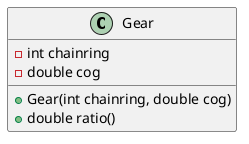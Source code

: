 @startuml
'https://plantuml.com/sequence-diagram

class Gear {
    - int chainring
    - double cog

    + Gear(int chainring, double cog)
    + double ratio()
}

@enduml